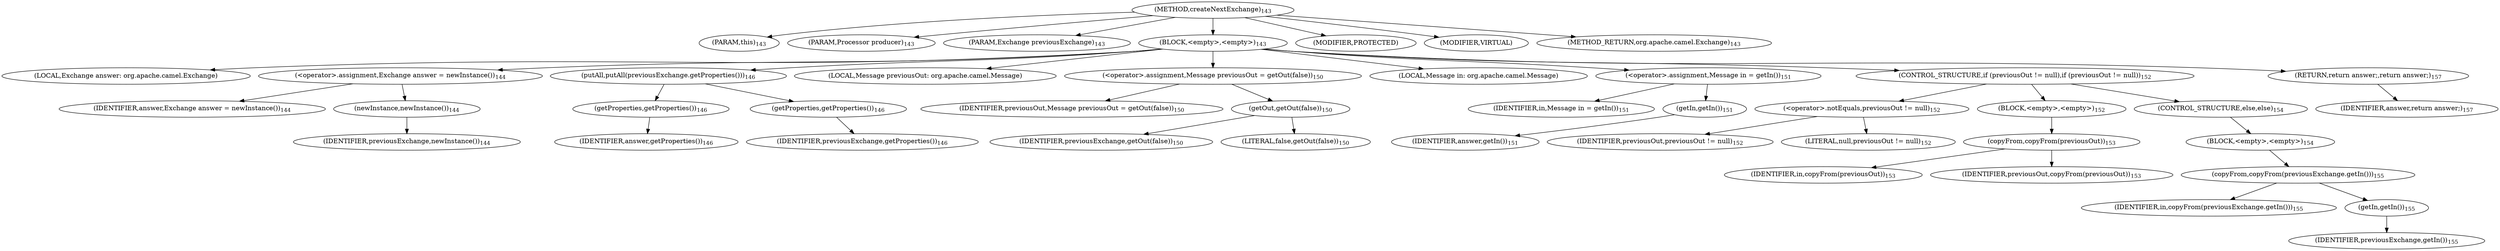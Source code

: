 digraph "createNextExchange" {  
"196" [label = <(METHOD,createNextExchange)<SUB>143</SUB>> ]
"197" [label = <(PARAM,this)<SUB>143</SUB>> ]
"198" [label = <(PARAM,Processor producer)<SUB>143</SUB>> ]
"199" [label = <(PARAM,Exchange previousExchange)<SUB>143</SUB>> ]
"200" [label = <(BLOCK,&lt;empty&gt;,&lt;empty&gt;)<SUB>143</SUB>> ]
"201" [label = <(LOCAL,Exchange answer: org.apache.camel.Exchange)> ]
"202" [label = <(&lt;operator&gt;.assignment,Exchange answer = newInstance())<SUB>144</SUB>> ]
"203" [label = <(IDENTIFIER,answer,Exchange answer = newInstance())<SUB>144</SUB>> ]
"204" [label = <(newInstance,newInstance())<SUB>144</SUB>> ]
"205" [label = <(IDENTIFIER,previousExchange,newInstance())<SUB>144</SUB>> ]
"206" [label = <(putAll,putAll(previousExchange.getProperties()))<SUB>146</SUB>> ]
"207" [label = <(getProperties,getProperties())<SUB>146</SUB>> ]
"208" [label = <(IDENTIFIER,answer,getProperties())<SUB>146</SUB>> ]
"209" [label = <(getProperties,getProperties())<SUB>146</SUB>> ]
"210" [label = <(IDENTIFIER,previousExchange,getProperties())<SUB>146</SUB>> ]
"211" [label = <(LOCAL,Message previousOut: org.apache.camel.Message)> ]
"212" [label = <(&lt;operator&gt;.assignment,Message previousOut = getOut(false))<SUB>150</SUB>> ]
"213" [label = <(IDENTIFIER,previousOut,Message previousOut = getOut(false))<SUB>150</SUB>> ]
"214" [label = <(getOut,getOut(false))<SUB>150</SUB>> ]
"215" [label = <(IDENTIFIER,previousExchange,getOut(false))<SUB>150</SUB>> ]
"216" [label = <(LITERAL,false,getOut(false))<SUB>150</SUB>> ]
"217" [label = <(LOCAL,Message in: org.apache.camel.Message)> ]
"218" [label = <(&lt;operator&gt;.assignment,Message in = getIn())<SUB>151</SUB>> ]
"219" [label = <(IDENTIFIER,in,Message in = getIn())<SUB>151</SUB>> ]
"220" [label = <(getIn,getIn())<SUB>151</SUB>> ]
"221" [label = <(IDENTIFIER,answer,getIn())<SUB>151</SUB>> ]
"222" [label = <(CONTROL_STRUCTURE,if (previousOut != null),if (previousOut != null))<SUB>152</SUB>> ]
"223" [label = <(&lt;operator&gt;.notEquals,previousOut != null)<SUB>152</SUB>> ]
"224" [label = <(IDENTIFIER,previousOut,previousOut != null)<SUB>152</SUB>> ]
"225" [label = <(LITERAL,null,previousOut != null)<SUB>152</SUB>> ]
"226" [label = <(BLOCK,&lt;empty&gt;,&lt;empty&gt;)<SUB>152</SUB>> ]
"227" [label = <(copyFrom,copyFrom(previousOut))<SUB>153</SUB>> ]
"228" [label = <(IDENTIFIER,in,copyFrom(previousOut))<SUB>153</SUB>> ]
"229" [label = <(IDENTIFIER,previousOut,copyFrom(previousOut))<SUB>153</SUB>> ]
"230" [label = <(CONTROL_STRUCTURE,else,else)<SUB>154</SUB>> ]
"231" [label = <(BLOCK,&lt;empty&gt;,&lt;empty&gt;)<SUB>154</SUB>> ]
"232" [label = <(copyFrom,copyFrom(previousExchange.getIn()))<SUB>155</SUB>> ]
"233" [label = <(IDENTIFIER,in,copyFrom(previousExchange.getIn()))<SUB>155</SUB>> ]
"234" [label = <(getIn,getIn())<SUB>155</SUB>> ]
"235" [label = <(IDENTIFIER,previousExchange,getIn())<SUB>155</SUB>> ]
"236" [label = <(RETURN,return answer;,return answer;)<SUB>157</SUB>> ]
"237" [label = <(IDENTIFIER,answer,return answer;)<SUB>157</SUB>> ]
"238" [label = <(MODIFIER,PROTECTED)> ]
"239" [label = <(MODIFIER,VIRTUAL)> ]
"240" [label = <(METHOD_RETURN,org.apache.camel.Exchange)<SUB>143</SUB>> ]
  "196" -> "197" 
  "196" -> "198" 
  "196" -> "199" 
  "196" -> "200" 
  "196" -> "238" 
  "196" -> "239" 
  "196" -> "240" 
  "200" -> "201" 
  "200" -> "202" 
  "200" -> "206" 
  "200" -> "211" 
  "200" -> "212" 
  "200" -> "217" 
  "200" -> "218" 
  "200" -> "222" 
  "200" -> "236" 
  "202" -> "203" 
  "202" -> "204" 
  "204" -> "205" 
  "206" -> "207" 
  "206" -> "209" 
  "207" -> "208" 
  "209" -> "210" 
  "212" -> "213" 
  "212" -> "214" 
  "214" -> "215" 
  "214" -> "216" 
  "218" -> "219" 
  "218" -> "220" 
  "220" -> "221" 
  "222" -> "223" 
  "222" -> "226" 
  "222" -> "230" 
  "223" -> "224" 
  "223" -> "225" 
  "226" -> "227" 
  "227" -> "228" 
  "227" -> "229" 
  "230" -> "231" 
  "231" -> "232" 
  "232" -> "233" 
  "232" -> "234" 
  "234" -> "235" 
  "236" -> "237" 
}
